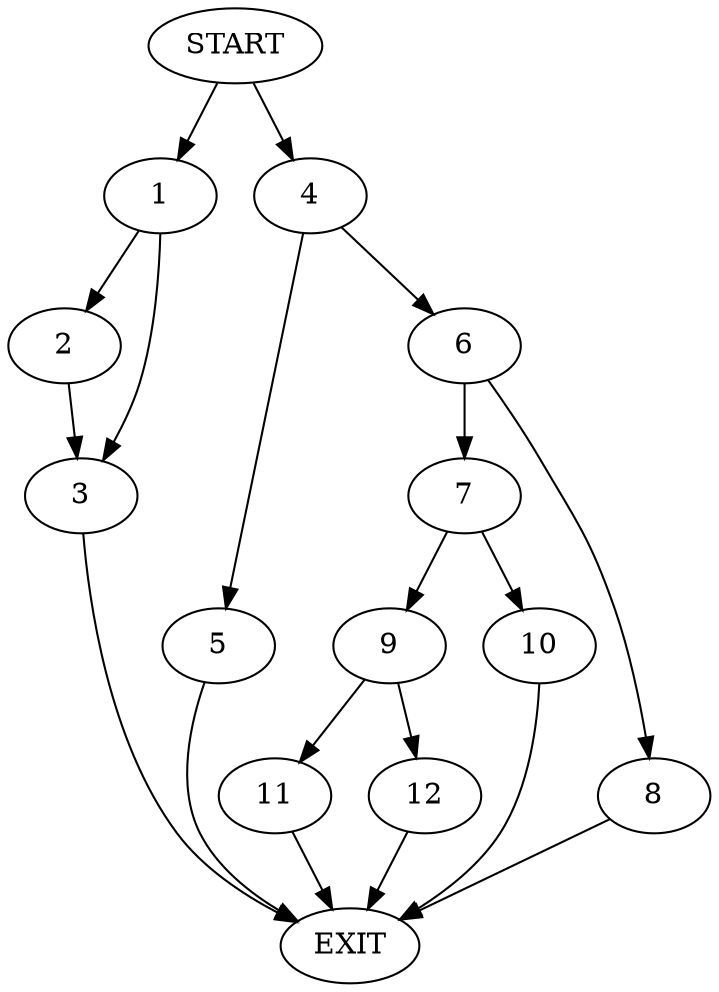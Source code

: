 digraph {
0 [label="START"]
13 [label="EXIT"]
0 -> 1
1 -> 2
1 -> 3
3 -> 13
2 -> 3
0 -> 4
4 -> 5
4 -> 6
6 -> 7
6 -> 8
5 -> 13
8 -> 13
7 -> 9
7 -> 10
10 -> 13
9 -> 11
9 -> 12
11 -> 13
12 -> 13
}
